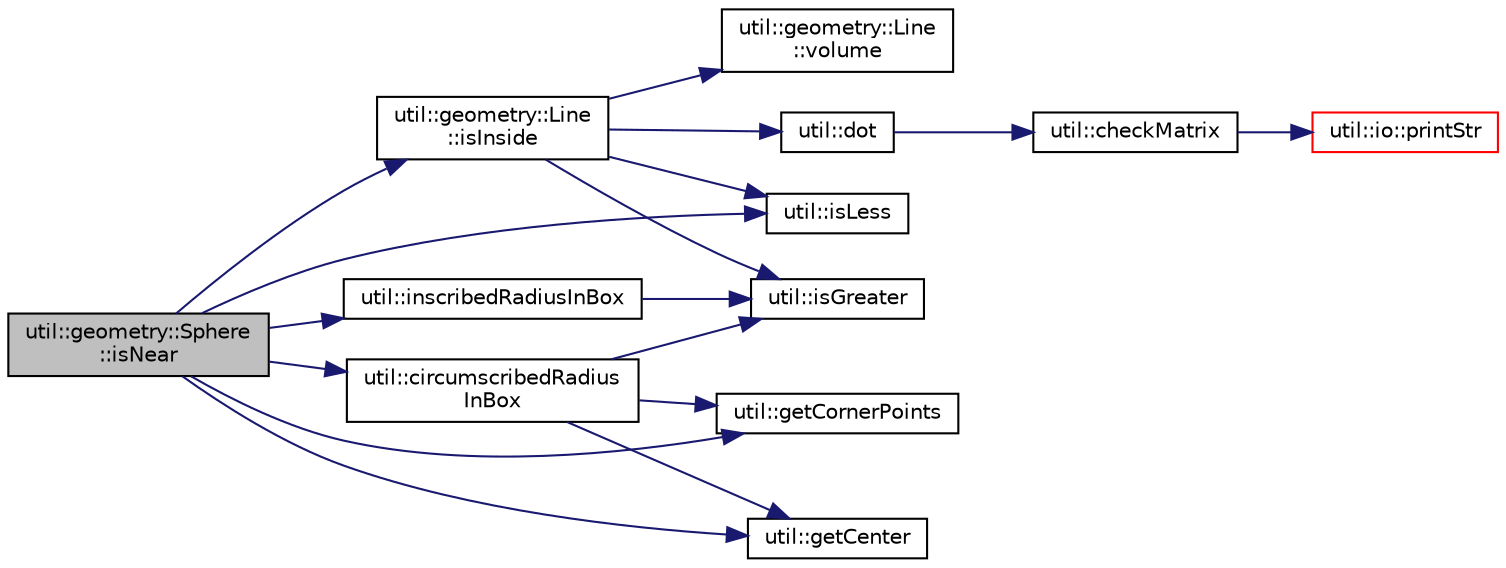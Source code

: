 digraph "util::geometry::Sphere::isNear"
{
  edge [fontname="Helvetica",fontsize="10",labelfontname="Helvetica",labelfontsize="10"];
  node [fontname="Helvetica",fontsize="10",shape=record];
  rankdir="LR";
  Node50 [label="util::geometry::Sphere\l::isNear",height=0.2,width=0.4,color="black", fillcolor="grey75", style="filled", fontcolor="black"];
  Node50 -> Node51 [color="midnightblue",fontsize="10",style="solid",fontname="Helvetica"];
  Node51 [label="util::geometry::Line\l::isInside",height=0.2,width=0.4,color="black", fillcolor="white", style="filled",URL="$classutil_1_1geometry_1_1Line.html#af3222bd1791a4d8fa102f4096dc2ca3c",tooltip="Checks if point is inside this object. "];
  Node51 -> Node52 [color="midnightblue",fontsize="10",style="solid",fontname="Helvetica"];
  Node52 [label="util::geometry::Line\l::volume",height=0.2,width=0.4,color="black", fillcolor="white", style="filled",URL="$classutil_1_1geometry_1_1Line.html#aacb71bc8ad7cc3481c4db221ca8a13bc",tooltip="Computes the area of the rectangle. "];
  Node51 -> Node53 [color="midnightblue",fontsize="10",style="solid",fontname="Helvetica"];
  Node53 [label="util::dot",height=0.2,width=0.4,color="black", fillcolor="white", style="filled",URL="$namespaceutil.html#af081eb7d4934835d9c45b39b025ef5c9",tooltip="Computes the dot product between matrix and vector. "];
  Node53 -> Node54 [color="midnightblue",fontsize="10",style="solid",fontname="Helvetica"];
  Node54 [label="util::checkMatrix",height=0.2,width=0.4,color="black", fillcolor="white", style="filled",URL="$namespaceutil.html#ae4a8ddcdd832032df5a6dfc33cd95db4",tooltip="Checks matrix. "];
  Node54 -> Node55 [color="midnightblue",fontsize="10",style="solid",fontname="Helvetica"];
  Node55 [label="util::io::printStr",height=0.2,width=0.4,color="red", fillcolor="white", style="filled",URL="$namespaceutil_1_1io.html#a1c93ac0c8a7bf4145a5358e205fa2d33",tooltip="Returns formatted string for output. "];
  Node51 -> Node57 [color="midnightblue",fontsize="10",style="solid",fontname="Helvetica"];
  Node57 [label="util::isLess",height=0.2,width=0.4,color="black", fillcolor="white", style="filled",URL="$namespaceutil.html#a868a26599b6b844d08d30063ac898319",tooltip="Returns true if a < b. "];
  Node51 -> Node58 [color="midnightblue",fontsize="10",style="solid",fontname="Helvetica"];
  Node58 [label="util::isGreater",height=0.2,width=0.4,color="black", fillcolor="white", style="filled",URL="$namespaceutil.html#a227b5f8acbd7a403a033663c8893d631",tooltip="Returns true if a > b. "];
  Node50 -> Node59 [color="midnightblue",fontsize="10",style="solid",fontname="Helvetica"];
  Node59 [label="util::getCornerPoints",height=0.2,width=0.4,color="black", fillcolor="white", style="filled",URL="$namespaceutil.html#a5a54fd6f6720dd75956e3ce06b814ad6",tooltip="Returns all corner points in the box. "];
  Node50 -> Node57 [color="midnightblue",fontsize="10",style="solid",fontname="Helvetica"];
  Node50 -> Node60 [color="midnightblue",fontsize="10",style="solid",fontname="Helvetica"];
  Node60 [label="util::getCenter",height=0.2,width=0.4,color="black", fillcolor="white", style="filled",URL="$namespaceutil.html#a9a73e26a05894da76d4d0a922272b7cc",tooltip="Returns center point. "];
  Node50 -> Node61 [color="midnightblue",fontsize="10",style="solid",fontname="Helvetica"];
  Node61 [label="util::inscribedRadiusInBox",height=0.2,width=0.4,color="black", fillcolor="white", style="filled",URL="$namespaceutil.html#aa5b234685d92d1a0f48600c3a3708bfd",tooltip="Computes the radius of biggest circle/sphere completely within the object. "];
  Node61 -> Node58 [color="midnightblue",fontsize="10",style="solid",fontname="Helvetica"];
  Node50 -> Node62 [color="midnightblue",fontsize="10",style="solid",fontname="Helvetica"];
  Node62 [label="util::circumscribedRadius\lInBox",height=0.2,width=0.4,color="black", fillcolor="white", style="filled",URL="$namespaceutil.html#af6ab7e8072282977994d4c13e470dfc7",tooltip="Computes the radius of smallest circle/sphere which can have the box inside. "];
  Node62 -> Node60 [color="midnightblue",fontsize="10",style="solid",fontname="Helvetica"];
  Node62 -> Node59 [color="midnightblue",fontsize="10",style="solid",fontname="Helvetica"];
  Node62 -> Node58 [color="midnightblue",fontsize="10",style="solid",fontname="Helvetica"];
}
